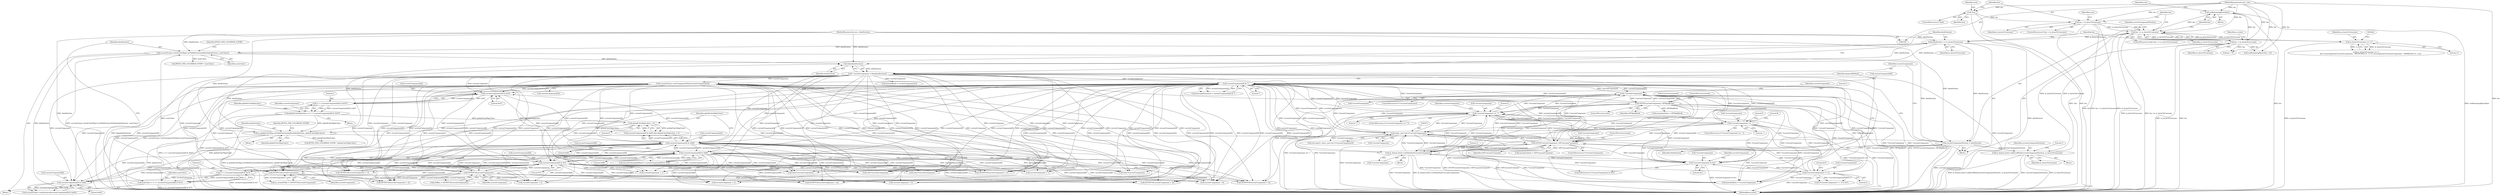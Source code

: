 digraph "0_Chrome_4f9c9adef4036aff60b734b4a0045c43c320fe1d_2@API" {
"1000730" [label="(Call,setRemainingBytes(len))"];
"1000124" [label="(Call,len >= m_bytesToConsume)"];
"1000140" [label="(Call,len -= m_bytesToConsume)"];
"1000108" [label="(MethodParameterIn,size_t len)"];
"1000118" [label="(Call,len < m_bytesToConsume)"];
"1000112" [label="(Call,!len)"];
"1000150" [label="(Call,m_frames.last()->addLzwBlock(currentComponentPosition, m_bytesToConsume))"];
"1000129" [label="(Call,currentComponentPosition = dataPosition)"];
"1000674" [label="(Call,currentFrame->localColorMap().setTablePositionAndSize(dataPosition, numColors))"];
"1000137" [label="(Call,dataPosition += m_bytesToConsume)"];
"1000135" [label="(Call,data(dataPosition))"];
"1000107" [label="(MethodParameterIn,size_t dataPosition)"];
"1000243" [label="(Call,m_globalColorMap.setTablePositionAndSize(dataPosition, globalColorMapColors))"];
"1000239" [label="(Call,globalColorMapColors > 0)"];
"1000223" [label="(Call,globalColorMapColors = 2 << (currentComponent[4] & 0x07))"];
"1000225" [label="(Call,2 << (currentComponent[4] & 0x07))"];
"1000227" [label="(Call,currentComponent[4] & 0x07)"];
"1000234" [label="(Call,currentComponent[4] & 0x80)"];
"1000205" [label="(Call,GETINT16(currentComponent))"];
"1000133" [label="(Call,* currentComponent = data(dataPosition))"];
"1000656" [label="(Call,currentComponent[8] & 0x80)"];
"1000646" [label="(Call,currentComponent[8] & 0x40)"];
"1000669" [label="(Call,currentComponent[8] & 0x7)"];
"1000486" [label="(Call,currentComponent[0] & 7)"];
"1000342" [label="(Call,!*currentComponent)"];
"1000266" [label="(Call,*currentComponent == '!')"];
"1000349" [label="(Call,GETN(*currentComponent, GIFSkipBlock))"];
"1000471" [label="(Call,static_cast<int>(*currentComponent))"];
"1000276" [label="(Call,*currentComponent == ',')"];
"1000418" [label="(Call,GETN(*currentComponent, GIFConsumeComment))"];
"1000162" [label="(Call,m_frames.last()->setDataSize(*currentComponent))"];
"1000380" [label="(Call,(*currentComponent) >> 2)"];
"1000368" [label="(Call,*currentComponent & 0x1)"];
"1000372" [label="(Call,currentFrame->setTransparentPixel(currentComponent[3]))"];
"1000533" [label="(Call,GETINT16(currentComponent))"];
"1000665" [label="(Call,numColors = 2 << (currentComponent[8] & 0x7))"];
"1000667" [label="(Call,2 << (currentComponent[8] & 0x7))"];
"1000437" [label="(Call,m_bytesToConsume == 11)"];
"1000241" [label="(Literal,0)"];
"1000243" [label="(Call,m_globalColorMap.setTablePositionAndSize(dataPosition, globalColorMapColors))"];
"1000112" [label="(Call,!len)"];
"1000231" [label="(Literal,0x07)"];
"1000498" [label="(Call,GETINT16(currentComponent + 1))"];
"1000269" [label="(Literal,'!')"];
"1000679" [label="(Identifier,BYTES_PER_COLORMAP_ENTRY)"];
"1000383" [label="(Literal,2)"];
"1000660" [label="(Literal,0x80)"];
"1000152" [label="(Identifier,m_bytesToConsume)"];
"1000118" [label="(Call,len < m_bytesToConsume)"];
"1000266" [label="(Call,*currentComponent == '!')"];
"1000734" [label="(MethodReturn,bool)"];
"1000163" [label="(Call,*currentComponent)"];
"1000108" [label="(MethodParameterIn,size_t len)"];
"1000484" [label="(Call,netscapeExtension = currentComponent[0] & 7)"];
"1000225" [label="(Call,2 << (currentComponent[4] & 0x07))"];
"1000133" [label="(Call,* currentComponent = data(dataPosition))"];
"1000544" [label="(Call,currentComponent + 4)"];
"1000404" [label="(Call,GETINT16(currentComponent + 1))"];
"1000348" [label="(ControlStructure,else)"];
"1000543" [label="(Call,GETINT16(currentComponent + 4))"];
"1000486" [label="(Call,currentComponent[0] & 7)"];
"1000210" [label="(Call,currentComponent + 2)"];
"1000487" [label="(Call,currentComponent[0])"];
"1000499" [label="(Call,currentComponent + 1)"];
"1000645" [label="(Call,currentFrame->setInterlaced(currentComponent[8] & 0x40))"];
"1000278" [label="(Identifier,currentComponent)"];
"1000137" [label="(Call,dataPosition += m_bytesToConsume)"];
"1000129" [label="(Call,currentComponentPosition = dataPosition)"];
"1000123" [label="(ControlStructure,while (len >= m_bytesToConsume))"];
"1000134" [label="(Identifier,currentComponent)"];
"1000228" [label="(Call,currentComponent[4])"];
"1000127" [label="(Block,)"];
"1000234" [label="(Call,currentComponent[4] & 0x80)"];
"1000730" [label="(Call,setRemainingBytes(len))"];
"1000124" [label="(Call,len >= m_bytesToConsume)"];
"1000120" [label="(Identifier,m_bytesToConsume)"];
"1000371" [label="(Literal,0x1)"];
"1000550" [label="(Call,currentComponent + 6)"];
"1000616" [label="(Call,len + 9)"];
"1000381" [label="(Call,*currentComponent)"];
"1000343" [label="(Call,*currentComponent)"];
"1000292" [label="(Call,bytesInBlock = currentComponent[1])"];
"1000275" [label="(ControlStructure,if (*currentComponent == ','))"];
"1000242" [label="(Block,)"];
"1000450" [label="(Call,(char*)currentComponent)"];
"1000116" [label="(Identifier,true)"];
"1000665" [label="(Call,numColors = 2 << (currentComponent[8] & 0x7))"];
"1000245" [label="(Identifier,globalColorMapColors)"];
"1000666" [label="(Identifier,numColors)"];
"1000227" [label="(Call,currentComponent[4] & 0x07)"];
"1000144" [label="(Identifier,m_state)"];
"1000125" [label="(Identifier,len)"];
"1000676" [label="(Identifier,numColors)"];
"1000325" [label="(Call,exceptionState = GIFConsumeComment)"];
"1000107" [label="(MethodParameterIn,size_t dataPosition)"];
"1000205" [label="(Call,GETINT16(currentComponent))"];
"1000419" [label="(Call,*currentComponent)"];
"1000203" [label="(Call,m_screenWidth = GETINT16(currentComponent))"];
"1000352" [label="(Identifier,GIFSkipBlock)"];
"1000226" [label="(Literal,2)"];
"1000244" [label="(Identifier,dataPosition)"];
"1000131" [label="(Identifier,dataPosition)"];
"1000650" [label="(Literal,0x40)"];
"1000138" [label="(Identifier,dataPosition)"];
"1000469" [label="(Call,std::max(3, static_cast<int>(*currentComponent)))"];
"1000473" [label="(Call,*currentComponent)"];
"1000162" [label="(Call,m_frames.last()->setDataSize(*currentComponent))"];
"1000202" [label="(Block,)"];
"1000533" [label="(Call,GETINT16(currentComponent))"];
"1000538" [label="(Call,currentComponent + 2)"];
"1000490" [label="(Literal,7)"];
"1000438" [label="(Identifier,m_bytesToConsume)"];
"1000130" [label="(Identifier,currentComponentPosition)"];
"1000247" [label="(Call,BYTES_PER_COLORMAP_ENTRY * globalColorMapColors)"];
"1000238" [label="(Literal,0x80)"];
"1000367" [label="(ControlStructure,if (*currentComponent & 0x1))"];
"1000141" [label="(Identifier,len)"];
"1000117" [label="(ControlStructure,if (len < m_bytesToConsume))"];
"1000277" [label="(Call,*currentComponent)"];
"1000678" [label="(Call,BYTES_PER_COLORMAP_ENTRY * numColors)"];
"1000140" [label="(Call,len -= m_bytesToConsume)"];
"1000122" [label="(Identifier,true)"];
"1000139" [label="(Identifier,m_bytesToConsume)"];
"1000380" [label="(Call,(*currentComponent) >> 2)"];
"1000174" [label="(Call,(char*)currentComponent)"];
"1000126" [label="(Identifier,m_bytesToConsume)"];
"1000615" [label="(Call,setRemainingBytes(len + 9))"];
"1000233" [label="(Call,(currentComponent[4] & 0x80) && globalColorMapColors > 0)"];
"1000647" [label="(Call,currentComponent[8])"];
"1000158" [label="(Block,)"];
"1000426" [label="(ControlStructure,break;)"];
"1000418" [label="(Call,GETN(*currentComponent, GIFConsumeComment))"];
"1000154" [label="(Literal,1)"];
"1000657" [label="(Call,currentComponent[8])"];
"1000186" [label="(Call,(char*)currentComponent)"];
"1000110" [label="(Block,)"];
"1000731" [label="(Identifier,len)"];
"1000379" [label="(Call,((*currentComponent) >> 2) & 0x7)"];
"1000656" [label="(Call,currentComponent[8] & 0x80)"];
"1000267" [label="(Call,*currentComponent)"];
"1000668" [label="(Literal,2)"];
"1000368" [label="(Call,*currentComponent & 0x1)"];
"1000537" [label="(Call,GETINT16(currentComponent + 2))"];
"1000549" [label="(Call,GETINT16(currentComponent + 6))"];
"1000351" [label="(Identifier,currentComponent)"];
"1000265" [label="(ControlStructure,if (*currentComponent == '!'))"];
"1000341" [label="(ControlStructure,if (!*currentComponent))"];
"1000350" [label="(Call,*currentComponent)"];
"1000384" [label="(Literal,0x7)"];
"1000733" [label="(Identifier,true)"];
"1000135" [label="(Call,data(dataPosition))"];
"1000272" [label="(Literal,2)"];
"1000298" [label="(Call,exceptionState = GIFSkipBlock)"];
"1000674" [label="(Call,currentFrame->localColorMap().setTablePositionAndSize(dataPosition, numColors))"];
"1000349" [label="(Call,GETN(*currentComponent, GIFSkipBlock))"];
"1000346" [label="(Literal,1)"];
"1000531" [label="(Call,xOffset = GETINT16(currentComponent))"];
"1000276" [label="(Call,*currentComponent == ',')"];
"1000223" [label="(Call,globalColorMapColors = 2 << (currentComponent[4] & 0x07))"];
"1000373" [label="(Call,currentComponent[3])"];
"1000436" [label="(Call,m_bytesToConsume == 11\n                && (!strncmp((char*)currentComponent, \"NETSCAPE2.0\", 11) || !strncmp((char*)currentComponent, \"ANIMEXTS1.0\", 11)))"];
"1000113" [label="(Identifier,len)"];
"1000235" [label="(Call,currentComponent[4])"];
"1000145" [label="(Block,)"];
"1000415" [label="(ControlStructure,if (*currentComponent))"];
"1000437" [label="(Call,m_bytesToConsume == 11)"];
"1000166" [label="(Literal,1)"];
"1000111" [label="(ControlStructure,if (!len))"];
"1000206" [label="(Identifier,currentComponent)"];
"1000654" [label="(Call,isLocalColormapDefined = currentComponent[8] & 0x80)"];
"1000248" [label="(Identifier,BYTES_PER_COLORMAP_ENTRY)"];
"1000286" [label="(Literal,0)"];
"1000471" [label="(Call,static_cast<int>(*currentComponent))"];
"1000279" [label="(Literal,',')"];
"1000667" [label="(Call,2 << (currentComponent[8] & 0x7))"];
"1000224" [label="(Identifier,globalColorMapColors)"];
"1000209" [label="(Call,GETINT16(currentComponent + 2))"];
"1000151" [label="(Identifier,currentComponentPosition)"];
"1000342" [label="(Call,!*currentComponent)"];
"1000369" [label="(Call,*currentComponent)"];
"1000663" [label="(Block,)"];
"1000150" [label="(Call,m_frames.last()->addLzwBlock(currentComponentPosition, m_bytesToConsume))"];
"1000136" [label="(Identifier,dataPosition)"];
"1000673" [label="(Literal,0x7)"];
"1000372" [label="(Call,currentFrame->setTransparentPixel(currentComponent[3]))"];
"1000374" [label="(Identifier,currentComponent)"];
"1000646" [label="(Call,currentComponent[8] & 0x40)"];
"1000236" [label="(Identifier,currentComponent)"];
"1000670" [label="(Call,currentComponent[8])"];
"1000240" [label="(Identifier,globalColorMapColors)"];
"1000700" [label="(Call,bytesInBlock = *currentComponent)"];
"1000142" [label="(Identifier,m_bytesToConsume)"];
"1000669" [label="(Call,currentComponent[8] & 0x7)"];
"1000282" [label="(Literal,9)"];
"1000439" [label="(Literal,11)"];
"1000353" [label="(ControlStructure,break;)"];
"1000378" [label="(Identifier,disposalMethod)"];
"1000421" [label="(Identifier,GIFConsumeComment)"];
"1000405" [label="(Call,currentComponent + 1)"];
"1000534" [label="(Identifier,currentComponent)"];
"1000675" [label="(Identifier,dataPosition)"];
"1000443" [label="(Call,(char*)currentComponent)"];
"1000119" [label="(Identifier,len)"];
"1000239" [label="(Call,globalColorMapColors > 0)"];
"1000730" -> "1000110"  [label="AST: "];
"1000730" -> "1000731"  [label="CFG: "];
"1000731" -> "1000730"  [label="AST: "];
"1000733" -> "1000730"  [label="CFG: "];
"1000730" -> "1000734"  [label="DDG: setRemainingBytes(len)"];
"1000730" -> "1000734"  [label="DDG: len"];
"1000124" -> "1000730"  [label="DDG: len"];
"1000140" -> "1000730"  [label="DDG: len"];
"1000108" -> "1000730"  [label="DDG: len"];
"1000124" -> "1000123"  [label="AST: "];
"1000124" -> "1000126"  [label="CFG: "];
"1000125" -> "1000124"  [label="AST: "];
"1000126" -> "1000124"  [label="AST: "];
"1000130" -> "1000124"  [label="CFG: "];
"1000731" -> "1000124"  [label="CFG: "];
"1000124" -> "1000734"  [label="DDG: m_bytesToConsume"];
"1000124" -> "1000734"  [label="DDG: len >= m_bytesToConsume"];
"1000140" -> "1000124"  [label="DDG: len"];
"1000118" -> "1000124"  [label="DDG: len"];
"1000118" -> "1000124"  [label="DDG: m_bytesToConsume"];
"1000108" -> "1000124"  [label="DDG: len"];
"1000150" -> "1000124"  [label="DDG: m_bytesToConsume"];
"1000437" -> "1000124"  [label="DDG: m_bytesToConsume"];
"1000124" -> "1000137"  [label="DDG: m_bytesToConsume"];
"1000124" -> "1000140"  [label="DDG: m_bytesToConsume"];
"1000124" -> "1000140"  [label="DDG: len"];
"1000124" -> "1000150"  [label="DDG: m_bytesToConsume"];
"1000124" -> "1000437"  [label="DDG: m_bytesToConsume"];
"1000140" -> "1000127"  [label="AST: "];
"1000140" -> "1000142"  [label="CFG: "];
"1000141" -> "1000140"  [label="AST: "];
"1000142" -> "1000140"  [label="AST: "];
"1000144" -> "1000140"  [label="CFG: "];
"1000140" -> "1000734"  [label="DDG: m_bytesToConsume"];
"1000140" -> "1000734"  [label="DDG: len"];
"1000108" -> "1000140"  [label="DDG: len"];
"1000140" -> "1000615"  [label="DDG: len"];
"1000140" -> "1000616"  [label="DDG: len"];
"1000108" -> "1000106"  [label="AST: "];
"1000108" -> "1000734"  [label="DDG: len"];
"1000108" -> "1000112"  [label="DDG: len"];
"1000108" -> "1000118"  [label="DDG: len"];
"1000108" -> "1000615"  [label="DDG: len"];
"1000108" -> "1000616"  [label="DDG: len"];
"1000118" -> "1000117"  [label="AST: "];
"1000118" -> "1000120"  [label="CFG: "];
"1000119" -> "1000118"  [label="AST: "];
"1000120" -> "1000118"  [label="AST: "];
"1000122" -> "1000118"  [label="CFG: "];
"1000125" -> "1000118"  [label="CFG: "];
"1000118" -> "1000734"  [label="DDG: len < m_bytesToConsume"];
"1000118" -> "1000734"  [label="DDG: m_bytesToConsume"];
"1000118" -> "1000734"  [label="DDG: len"];
"1000112" -> "1000118"  [label="DDG: len"];
"1000112" -> "1000111"  [label="AST: "];
"1000112" -> "1000113"  [label="CFG: "];
"1000113" -> "1000112"  [label="AST: "];
"1000116" -> "1000112"  [label="CFG: "];
"1000119" -> "1000112"  [label="CFG: "];
"1000112" -> "1000734"  [label="DDG: !len"];
"1000112" -> "1000734"  [label="DDG: len"];
"1000150" -> "1000145"  [label="AST: "];
"1000150" -> "1000152"  [label="CFG: "];
"1000151" -> "1000150"  [label="AST: "];
"1000152" -> "1000150"  [label="AST: "];
"1000154" -> "1000150"  [label="CFG: "];
"1000150" -> "1000734"  [label="DDG: currentComponentPosition"];
"1000150" -> "1000734"  [label="DDG: m_bytesToConsume"];
"1000150" -> "1000734"  [label="DDG: m_frames.last()->addLzwBlock(currentComponentPosition, m_bytesToConsume)"];
"1000129" -> "1000150"  [label="DDG: currentComponentPosition"];
"1000129" -> "1000127"  [label="AST: "];
"1000129" -> "1000131"  [label="CFG: "];
"1000130" -> "1000129"  [label="AST: "];
"1000131" -> "1000129"  [label="AST: "];
"1000134" -> "1000129"  [label="CFG: "];
"1000129" -> "1000734"  [label="DDG: currentComponentPosition"];
"1000674" -> "1000129"  [label="DDG: dataPosition"];
"1000243" -> "1000129"  [label="DDG: dataPosition"];
"1000137" -> "1000129"  [label="DDG: dataPosition"];
"1000107" -> "1000129"  [label="DDG: dataPosition"];
"1000674" -> "1000663"  [label="AST: "];
"1000674" -> "1000676"  [label="CFG: "];
"1000675" -> "1000674"  [label="AST: "];
"1000676" -> "1000674"  [label="AST: "];
"1000679" -> "1000674"  [label="CFG: "];
"1000674" -> "1000734"  [label="DDG: dataPosition"];
"1000674" -> "1000734"  [label="DDG: currentFrame->localColorMap().setTablePositionAndSize(dataPosition, numColors)"];
"1000674" -> "1000135"  [label="DDG: dataPosition"];
"1000137" -> "1000674"  [label="DDG: dataPosition"];
"1000107" -> "1000674"  [label="DDG: dataPosition"];
"1000665" -> "1000674"  [label="DDG: numColors"];
"1000674" -> "1000678"  [label="DDG: numColors"];
"1000137" -> "1000127"  [label="AST: "];
"1000137" -> "1000139"  [label="CFG: "];
"1000138" -> "1000137"  [label="AST: "];
"1000139" -> "1000137"  [label="AST: "];
"1000141" -> "1000137"  [label="CFG: "];
"1000137" -> "1000734"  [label="DDG: dataPosition"];
"1000137" -> "1000135"  [label="DDG: dataPosition"];
"1000135" -> "1000137"  [label="DDG: dataPosition"];
"1000107" -> "1000137"  [label="DDG: dataPosition"];
"1000137" -> "1000243"  [label="DDG: dataPosition"];
"1000135" -> "1000133"  [label="AST: "];
"1000135" -> "1000136"  [label="CFG: "];
"1000136" -> "1000135"  [label="AST: "];
"1000133" -> "1000135"  [label="CFG: "];
"1000135" -> "1000133"  [label="DDG: dataPosition"];
"1000107" -> "1000135"  [label="DDG: dataPosition"];
"1000243" -> "1000135"  [label="DDG: dataPosition"];
"1000107" -> "1000106"  [label="AST: "];
"1000107" -> "1000734"  [label="DDG: dataPosition"];
"1000107" -> "1000243"  [label="DDG: dataPosition"];
"1000243" -> "1000242"  [label="AST: "];
"1000243" -> "1000245"  [label="CFG: "];
"1000244" -> "1000243"  [label="AST: "];
"1000245" -> "1000243"  [label="AST: "];
"1000248" -> "1000243"  [label="CFG: "];
"1000243" -> "1000734"  [label="DDG: dataPosition"];
"1000243" -> "1000734"  [label="DDG: m_globalColorMap.setTablePositionAndSize(dataPosition, globalColorMapColors)"];
"1000239" -> "1000243"  [label="DDG: globalColorMapColors"];
"1000223" -> "1000243"  [label="DDG: globalColorMapColors"];
"1000243" -> "1000247"  [label="DDG: globalColorMapColors"];
"1000239" -> "1000233"  [label="AST: "];
"1000239" -> "1000241"  [label="CFG: "];
"1000240" -> "1000239"  [label="AST: "];
"1000241" -> "1000239"  [label="AST: "];
"1000233" -> "1000239"  [label="CFG: "];
"1000239" -> "1000734"  [label="DDG: globalColorMapColors"];
"1000239" -> "1000233"  [label="DDG: globalColorMapColors"];
"1000239" -> "1000233"  [label="DDG: 0"];
"1000223" -> "1000239"  [label="DDG: globalColorMapColors"];
"1000223" -> "1000202"  [label="AST: "];
"1000223" -> "1000225"  [label="CFG: "];
"1000224" -> "1000223"  [label="AST: "];
"1000225" -> "1000223"  [label="AST: "];
"1000236" -> "1000223"  [label="CFG: "];
"1000223" -> "1000734"  [label="DDG: 2 << (currentComponent[4] & 0x07)"];
"1000223" -> "1000734"  [label="DDG: globalColorMapColors"];
"1000225" -> "1000223"  [label="DDG: 2"];
"1000225" -> "1000223"  [label="DDG: currentComponent[4] & 0x07"];
"1000225" -> "1000227"  [label="CFG: "];
"1000226" -> "1000225"  [label="AST: "];
"1000227" -> "1000225"  [label="AST: "];
"1000225" -> "1000734"  [label="DDG: currentComponent[4] & 0x07"];
"1000227" -> "1000225"  [label="DDG: currentComponent[4]"];
"1000227" -> "1000225"  [label="DDG: 0x07"];
"1000227" -> "1000231"  [label="CFG: "];
"1000228" -> "1000227"  [label="AST: "];
"1000231" -> "1000227"  [label="AST: "];
"1000234" -> "1000227"  [label="DDG: currentComponent[4]"];
"1000205" -> "1000227"  [label="DDG: currentComponent"];
"1000656" -> "1000227"  [label="DDG: currentComponent[8]"];
"1000486" -> "1000227"  [label="DDG: currentComponent[0]"];
"1000372" -> "1000227"  [label="DDG: currentComponent[3]"];
"1000669" -> "1000227"  [label="DDG: currentComponent[8]"];
"1000133" -> "1000227"  [label="DDG: currentComponent"];
"1000227" -> "1000234"  [label="DDG: currentComponent[4]"];
"1000234" -> "1000233"  [label="AST: "];
"1000234" -> "1000238"  [label="CFG: "];
"1000235" -> "1000234"  [label="AST: "];
"1000238" -> "1000234"  [label="AST: "];
"1000240" -> "1000234"  [label="CFG: "];
"1000233" -> "1000234"  [label="CFG: "];
"1000234" -> "1000734"  [label="DDG: currentComponent[4]"];
"1000234" -> "1000174"  [label="DDG: currentComponent[4]"];
"1000234" -> "1000186"  [label="DDG: currentComponent[4]"];
"1000234" -> "1000205"  [label="DDG: currentComponent[4]"];
"1000234" -> "1000209"  [label="DDG: currentComponent[4]"];
"1000234" -> "1000210"  [label="DDG: currentComponent[4]"];
"1000234" -> "1000233"  [label="DDG: currentComponent[4]"];
"1000234" -> "1000233"  [label="DDG: 0x80"];
"1000205" -> "1000234"  [label="DDG: currentComponent"];
"1000656" -> "1000234"  [label="DDG: currentComponent[8]"];
"1000486" -> "1000234"  [label="DDG: currentComponent[0]"];
"1000372" -> "1000234"  [label="DDG: currentComponent[3]"];
"1000669" -> "1000234"  [label="DDG: currentComponent[8]"];
"1000133" -> "1000234"  [label="DDG: currentComponent"];
"1000234" -> "1000404"  [label="DDG: currentComponent[4]"];
"1000234" -> "1000405"  [label="DDG: currentComponent[4]"];
"1000234" -> "1000443"  [label="DDG: currentComponent[4]"];
"1000234" -> "1000450"  [label="DDG: currentComponent[4]"];
"1000234" -> "1000498"  [label="DDG: currentComponent[4]"];
"1000234" -> "1000499"  [label="DDG: currentComponent[4]"];
"1000234" -> "1000533"  [label="DDG: currentComponent[4]"];
"1000234" -> "1000537"  [label="DDG: currentComponent[4]"];
"1000234" -> "1000538"  [label="DDG: currentComponent[4]"];
"1000234" -> "1000543"  [label="DDG: currentComponent[4]"];
"1000234" -> "1000544"  [label="DDG: currentComponent[4]"];
"1000234" -> "1000549"  [label="DDG: currentComponent[4]"];
"1000234" -> "1000550"  [label="DDG: currentComponent[4]"];
"1000234" -> "1000646"  [label="DDG: currentComponent[4]"];
"1000234" -> "1000656"  [label="DDG: currentComponent[4]"];
"1000234" -> "1000669"  [label="DDG: currentComponent[4]"];
"1000205" -> "1000203"  [label="AST: "];
"1000205" -> "1000206"  [label="CFG: "];
"1000206" -> "1000205"  [label="AST: "];
"1000203" -> "1000205"  [label="CFG: "];
"1000205" -> "1000203"  [label="DDG: currentComponent"];
"1000133" -> "1000205"  [label="DDG: currentComponent"];
"1000656" -> "1000205"  [label="DDG: currentComponent[8]"];
"1000486" -> "1000205"  [label="DDG: currentComponent[0]"];
"1000372" -> "1000205"  [label="DDG: currentComponent[3]"];
"1000669" -> "1000205"  [label="DDG: currentComponent[8]"];
"1000205" -> "1000209"  [label="DDG: currentComponent"];
"1000205" -> "1000210"  [label="DDG: currentComponent"];
"1000133" -> "1000127"  [label="AST: "];
"1000134" -> "1000133"  [label="AST: "];
"1000138" -> "1000133"  [label="CFG: "];
"1000133" -> "1000734"  [label="DDG: currentComponent"];
"1000133" -> "1000734"  [label="DDG: data(dataPosition)"];
"1000133" -> "1000174"  [label="DDG: currentComponent"];
"1000133" -> "1000186"  [label="DDG: currentComponent"];
"1000133" -> "1000209"  [label="DDG: currentComponent"];
"1000133" -> "1000210"  [label="DDG: currentComponent"];
"1000133" -> "1000292"  [label="DDG: currentComponent"];
"1000133" -> "1000372"  [label="DDG: currentComponent"];
"1000133" -> "1000404"  [label="DDG: currentComponent"];
"1000133" -> "1000405"  [label="DDG: currentComponent"];
"1000133" -> "1000443"  [label="DDG: currentComponent"];
"1000133" -> "1000450"  [label="DDG: currentComponent"];
"1000133" -> "1000486"  [label="DDG: currentComponent"];
"1000133" -> "1000498"  [label="DDG: currentComponent"];
"1000133" -> "1000499"  [label="DDG: currentComponent"];
"1000133" -> "1000533"  [label="DDG: currentComponent"];
"1000133" -> "1000537"  [label="DDG: currentComponent"];
"1000133" -> "1000538"  [label="DDG: currentComponent"];
"1000133" -> "1000543"  [label="DDG: currentComponent"];
"1000133" -> "1000544"  [label="DDG: currentComponent"];
"1000133" -> "1000549"  [label="DDG: currentComponent"];
"1000133" -> "1000550"  [label="DDG: currentComponent"];
"1000133" -> "1000646"  [label="DDG: currentComponent"];
"1000133" -> "1000656"  [label="DDG: currentComponent"];
"1000133" -> "1000669"  [label="DDG: currentComponent"];
"1000656" -> "1000654"  [label="AST: "];
"1000656" -> "1000660"  [label="CFG: "];
"1000657" -> "1000656"  [label="AST: "];
"1000660" -> "1000656"  [label="AST: "];
"1000654" -> "1000656"  [label="CFG: "];
"1000656" -> "1000734"  [label="DDG: currentComponent[8]"];
"1000656" -> "1000174"  [label="DDG: currentComponent[8]"];
"1000656" -> "1000186"  [label="DDG: currentComponent[8]"];
"1000656" -> "1000209"  [label="DDG: currentComponent[8]"];
"1000656" -> "1000210"  [label="DDG: currentComponent[8]"];
"1000656" -> "1000404"  [label="DDG: currentComponent[8]"];
"1000656" -> "1000405"  [label="DDG: currentComponent[8]"];
"1000656" -> "1000443"  [label="DDG: currentComponent[8]"];
"1000656" -> "1000450"  [label="DDG: currentComponent[8]"];
"1000656" -> "1000498"  [label="DDG: currentComponent[8]"];
"1000656" -> "1000499"  [label="DDG: currentComponent[8]"];
"1000656" -> "1000533"  [label="DDG: currentComponent[8]"];
"1000656" -> "1000537"  [label="DDG: currentComponent[8]"];
"1000656" -> "1000538"  [label="DDG: currentComponent[8]"];
"1000656" -> "1000543"  [label="DDG: currentComponent[8]"];
"1000656" -> "1000544"  [label="DDG: currentComponent[8]"];
"1000656" -> "1000549"  [label="DDG: currentComponent[8]"];
"1000656" -> "1000550"  [label="DDG: currentComponent[8]"];
"1000656" -> "1000646"  [label="DDG: currentComponent[8]"];
"1000656" -> "1000654"  [label="DDG: currentComponent[8]"];
"1000656" -> "1000654"  [label="DDG: 0x80"];
"1000646" -> "1000656"  [label="DDG: currentComponent[8]"];
"1000486" -> "1000656"  [label="DDG: currentComponent[0]"];
"1000372" -> "1000656"  [label="DDG: currentComponent[3]"];
"1000669" -> "1000656"  [label="DDG: currentComponent[8]"];
"1000533" -> "1000656"  [label="DDG: currentComponent"];
"1000656" -> "1000669"  [label="DDG: currentComponent[8]"];
"1000646" -> "1000645"  [label="AST: "];
"1000646" -> "1000650"  [label="CFG: "];
"1000647" -> "1000646"  [label="AST: "];
"1000650" -> "1000646"  [label="AST: "];
"1000645" -> "1000646"  [label="CFG: "];
"1000646" -> "1000645"  [label="DDG: currentComponent[8]"];
"1000646" -> "1000645"  [label="DDG: 0x40"];
"1000669" -> "1000646"  [label="DDG: currentComponent[8]"];
"1000486" -> "1000646"  [label="DDG: currentComponent[0]"];
"1000372" -> "1000646"  [label="DDG: currentComponent[3]"];
"1000533" -> "1000646"  [label="DDG: currentComponent"];
"1000669" -> "1000667"  [label="AST: "];
"1000669" -> "1000673"  [label="CFG: "];
"1000670" -> "1000669"  [label="AST: "];
"1000673" -> "1000669"  [label="AST: "];
"1000667" -> "1000669"  [label="CFG: "];
"1000669" -> "1000734"  [label="DDG: currentComponent[8]"];
"1000669" -> "1000174"  [label="DDG: currentComponent[8]"];
"1000669" -> "1000186"  [label="DDG: currentComponent[8]"];
"1000669" -> "1000209"  [label="DDG: currentComponent[8]"];
"1000669" -> "1000210"  [label="DDG: currentComponent[8]"];
"1000669" -> "1000404"  [label="DDG: currentComponent[8]"];
"1000669" -> "1000405"  [label="DDG: currentComponent[8]"];
"1000669" -> "1000443"  [label="DDG: currentComponent[8]"];
"1000669" -> "1000450"  [label="DDG: currentComponent[8]"];
"1000669" -> "1000498"  [label="DDG: currentComponent[8]"];
"1000669" -> "1000499"  [label="DDG: currentComponent[8]"];
"1000669" -> "1000533"  [label="DDG: currentComponent[8]"];
"1000669" -> "1000537"  [label="DDG: currentComponent[8]"];
"1000669" -> "1000538"  [label="DDG: currentComponent[8]"];
"1000669" -> "1000543"  [label="DDG: currentComponent[8]"];
"1000669" -> "1000544"  [label="DDG: currentComponent[8]"];
"1000669" -> "1000549"  [label="DDG: currentComponent[8]"];
"1000669" -> "1000550"  [label="DDG: currentComponent[8]"];
"1000669" -> "1000667"  [label="DDG: currentComponent[8]"];
"1000669" -> "1000667"  [label="DDG: 0x7"];
"1000486" -> "1000669"  [label="DDG: currentComponent[0]"];
"1000372" -> "1000669"  [label="DDG: currentComponent[3]"];
"1000533" -> "1000669"  [label="DDG: currentComponent"];
"1000486" -> "1000484"  [label="AST: "];
"1000486" -> "1000490"  [label="CFG: "];
"1000487" -> "1000486"  [label="AST: "];
"1000490" -> "1000486"  [label="AST: "];
"1000484" -> "1000486"  [label="CFG: "];
"1000486" -> "1000734"  [label="DDG: currentComponent[0]"];
"1000486" -> "1000162"  [label="DDG: currentComponent[0]"];
"1000486" -> "1000174"  [label="DDG: currentComponent[0]"];
"1000486" -> "1000186"  [label="DDG: currentComponent[0]"];
"1000486" -> "1000209"  [label="DDG: currentComponent[0]"];
"1000486" -> "1000210"  [label="DDG: currentComponent[0]"];
"1000486" -> "1000266"  [label="DDG: currentComponent[0]"];
"1000486" -> "1000276"  [label="DDG: currentComponent[0]"];
"1000486" -> "1000342"  [label="DDG: currentComponent[0]"];
"1000486" -> "1000349"  [label="DDG: currentComponent[0]"];
"1000486" -> "1000368"  [label="DDG: currentComponent[0]"];
"1000486" -> "1000380"  [label="DDG: currentComponent[0]"];
"1000486" -> "1000404"  [label="DDG: currentComponent[0]"];
"1000486" -> "1000405"  [label="DDG: currentComponent[0]"];
"1000486" -> "1000418"  [label="DDG: currentComponent[0]"];
"1000486" -> "1000443"  [label="DDG: currentComponent[0]"];
"1000486" -> "1000450"  [label="DDG: currentComponent[0]"];
"1000486" -> "1000471"  [label="DDG: currentComponent[0]"];
"1000486" -> "1000484"  [label="DDG: currentComponent[0]"];
"1000486" -> "1000484"  [label="DDG: 7"];
"1000342" -> "1000486"  [label="DDG: *currentComponent"];
"1000349" -> "1000486"  [label="DDG: *currentComponent"];
"1000471" -> "1000486"  [label="DDG: *currentComponent"];
"1000276" -> "1000486"  [label="DDG: *currentComponent"];
"1000418" -> "1000486"  [label="DDG: *currentComponent"];
"1000162" -> "1000486"  [label="DDG: *currentComponent"];
"1000266" -> "1000486"  [label="DDG: *currentComponent"];
"1000380" -> "1000486"  [label="DDG: *currentComponent"];
"1000486" -> "1000498"  [label="DDG: currentComponent[0]"];
"1000486" -> "1000499"  [label="DDG: currentComponent[0]"];
"1000486" -> "1000533"  [label="DDG: currentComponent[0]"];
"1000486" -> "1000537"  [label="DDG: currentComponent[0]"];
"1000486" -> "1000538"  [label="DDG: currentComponent[0]"];
"1000486" -> "1000543"  [label="DDG: currentComponent[0]"];
"1000486" -> "1000544"  [label="DDG: currentComponent[0]"];
"1000486" -> "1000549"  [label="DDG: currentComponent[0]"];
"1000486" -> "1000550"  [label="DDG: currentComponent[0]"];
"1000486" -> "1000700"  [label="DDG: currentComponent[0]"];
"1000342" -> "1000341"  [label="AST: "];
"1000342" -> "1000343"  [label="CFG: "];
"1000343" -> "1000342"  [label="AST: "];
"1000346" -> "1000342"  [label="CFG: "];
"1000351" -> "1000342"  [label="CFG: "];
"1000342" -> "1000734"  [label="DDG: *currentComponent"];
"1000342" -> "1000734"  [label="DDG: !*currentComponent"];
"1000342" -> "1000162"  [label="DDG: *currentComponent"];
"1000342" -> "1000266"  [label="DDG: *currentComponent"];
"1000266" -> "1000342"  [label="DDG: *currentComponent"];
"1000349" -> "1000342"  [label="DDG: *currentComponent"];
"1000471" -> "1000342"  [label="DDG: *currentComponent"];
"1000276" -> "1000342"  [label="DDG: *currentComponent"];
"1000418" -> "1000342"  [label="DDG: *currentComponent"];
"1000162" -> "1000342"  [label="DDG: *currentComponent"];
"1000380" -> "1000342"  [label="DDG: *currentComponent"];
"1000342" -> "1000349"  [label="DDG: *currentComponent"];
"1000342" -> "1000368"  [label="DDG: *currentComponent"];
"1000342" -> "1000418"  [label="DDG: *currentComponent"];
"1000342" -> "1000471"  [label="DDG: *currentComponent"];
"1000342" -> "1000700"  [label="DDG: *currentComponent"];
"1000266" -> "1000265"  [label="AST: "];
"1000266" -> "1000269"  [label="CFG: "];
"1000267" -> "1000266"  [label="AST: "];
"1000269" -> "1000266"  [label="AST: "];
"1000272" -> "1000266"  [label="CFG: "];
"1000278" -> "1000266"  [label="CFG: "];
"1000266" -> "1000734"  [label="DDG: *currentComponent"];
"1000266" -> "1000734"  [label="DDG: *currentComponent == '!'"];
"1000266" -> "1000162"  [label="DDG: *currentComponent"];
"1000349" -> "1000266"  [label="DDG: *currentComponent"];
"1000471" -> "1000266"  [label="DDG: *currentComponent"];
"1000276" -> "1000266"  [label="DDG: *currentComponent"];
"1000418" -> "1000266"  [label="DDG: *currentComponent"];
"1000162" -> "1000266"  [label="DDG: *currentComponent"];
"1000380" -> "1000266"  [label="DDG: *currentComponent"];
"1000266" -> "1000276"  [label="DDG: *currentComponent"];
"1000266" -> "1000368"  [label="DDG: *currentComponent"];
"1000266" -> "1000418"  [label="DDG: *currentComponent"];
"1000266" -> "1000471"  [label="DDG: *currentComponent"];
"1000266" -> "1000700"  [label="DDG: *currentComponent"];
"1000349" -> "1000348"  [label="AST: "];
"1000349" -> "1000352"  [label="CFG: "];
"1000350" -> "1000349"  [label="AST: "];
"1000352" -> "1000349"  [label="AST: "];
"1000353" -> "1000349"  [label="CFG: "];
"1000349" -> "1000734"  [label="DDG: GETN(*currentComponent, GIFSkipBlock)"];
"1000349" -> "1000734"  [label="DDG: *currentComponent"];
"1000349" -> "1000734"  [label="DDG: GIFSkipBlock"];
"1000349" -> "1000162"  [label="DDG: *currentComponent"];
"1000349" -> "1000298"  [label="DDG: GIFSkipBlock"];
"1000349" -> "1000368"  [label="DDG: *currentComponent"];
"1000349" -> "1000418"  [label="DDG: *currentComponent"];
"1000349" -> "1000471"  [label="DDG: *currentComponent"];
"1000349" -> "1000700"  [label="DDG: *currentComponent"];
"1000471" -> "1000469"  [label="AST: "];
"1000471" -> "1000473"  [label="CFG: "];
"1000472" -> "1000471"  [label="AST: "];
"1000473" -> "1000471"  [label="AST: "];
"1000469" -> "1000471"  [label="CFG: "];
"1000471" -> "1000734"  [label="DDG: *currentComponent"];
"1000471" -> "1000162"  [label="DDG: *currentComponent"];
"1000471" -> "1000368"  [label="DDG: *currentComponent"];
"1000471" -> "1000418"  [label="DDG: *currentComponent"];
"1000471" -> "1000469"  [label="DDG: *currentComponent"];
"1000276" -> "1000471"  [label="DDG: *currentComponent"];
"1000418" -> "1000471"  [label="DDG: *currentComponent"];
"1000162" -> "1000471"  [label="DDG: *currentComponent"];
"1000380" -> "1000471"  [label="DDG: *currentComponent"];
"1000471" -> "1000700"  [label="DDG: *currentComponent"];
"1000276" -> "1000275"  [label="AST: "];
"1000276" -> "1000279"  [label="CFG: "];
"1000277" -> "1000276"  [label="AST: "];
"1000279" -> "1000276"  [label="AST: "];
"1000282" -> "1000276"  [label="CFG: "];
"1000286" -> "1000276"  [label="CFG: "];
"1000276" -> "1000734"  [label="DDG: *currentComponent == ','"];
"1000276" -> "1000734"  [label="DDG: *currentComponent"];
"1000276" -> "1000162"  [label="DDG: *currentComponent"];
"1000276" -> "1000368"  [label="DDG: *currentComponent"];
"1000276" -> "1000418"  [label="DDG: *currentComponent"];
"1000276" -> "1000700"  [label="DDG: *currentComponent"];
"1000418" -> "1000415"  [label="AST: "];
"1000418" -> "1000421"  [label="CFG: "];
"1000419" -> "1000418"  [label="AST: "];
"1000421" -> "1000418"  [label="AST: "];
"1000426" -> "1000418"  [label="CFG: "];
"1000418" -> "1000734"  [label="DDG: GETN(*currentComponent, GIFConsumeComment)"];
"1000418" -> "1000734"  [label="DDG: GIFConsumeComment"];
"1000418" -> "1000734"  [label="DDG: *currentComponent"];
"1000418" -> "1000162"  [label="DDG: *currentComponent"];
"1000418" -> "1000325"  [label="DDG: GIFConsumeComment"];
"1000418" -> "1000368"  [label="DDG: *currentComponent"];
"1000162" -> "1000418"  [label="DDG: *currentComponent"];
"1000380" -> "1000418"  [label="DDG: *currentComponent"];
"1000418" -> "1000700"  [label="DDG: *currentComponent"];
"1000162" -> "1000158"  [label="AST: "];
"1000162" -> "1000163"  [label="CFG: "];
"1000163" -> "1000162"  [label="AST: "];
"1000166" -> "1000162"  [label="CFG: "];
"1000162" -> "1000734"  [label="DDG: *currentComponent"];
"1000162" -> "1000734"  [label="DDG: m_frames.last()->setDataSize(*currentComponent)"];
"1000380" -> "1000162"  [label="DDG: *currentComponent"];
"1000162" -> "1000368"  [label="DDG: *currentComponent"];
"1000162" -> "1000700"  [label="DDG: *currentComponent"];
"1000380" -> "1000379"  [label="AST: "];
"1000380" -> "1000383"  [label="CFG: "];
"1000381" -> "1000380"  [label="AST: "];
"1000383" -> "1000380"  [label="AST: "];
"1000384" -> "1000380"  [label="CFG: "];
"1000380" -> "1000734"  [label="DDG: *currentComponent"];
"1000380" -> "1000368"  [label="DDG: *currentComponent"];
"1000380" -> "1000379"  [label="DDG: *currentComponent"];
"1000380" -> "1000379"  [label="DDG: 2"];
"1000368" -> "1000380"  [label="DDG: *currentComponent"];
"1000380" -> "1000700"  [label="DDG: *currentComponent"];
"1000368" -> "1000367"  [label="AST: "];
"1000368" -> "1000371"  [label="CFG: "];
"1000369" -> "1000368"  [label="AST: "];
"1000371" -> "1000368"  [label="AST: "];
"1000374" -> "1000368"  [label="CFG: "];
"1000378" -> "1000368"  [label="CFG: "];
"1000368" -> "1000734"  [label="DDG: *currentComponent & 0x1"];
"1000372" -> "1000367"  [label="AST: "];
"1000372" -> "1000373"  [label="CFG: "];
"1000373" -> "1000372"  [label="AST: "];
"1000378" -> "1000372"  [label="CFG: "];
"1000372" -> "1000734"  [label="DDG: currentComponent[3]"];
"1000372" -> "1000734"  [label="DDG: currentFrame->setTransparentPixel(currentComponent[3])"];
"1000372" -> "1000174"  [label="DDG: currentComponent[3]"];
"1000372" -> "1000186"  [label="DDG: currentComponent[3]"];
"1000372" -> "1000209"  [label="DDG: currentComponent[3]"];
"1000372" -> "1000210"  [label="DDG: currentComponent[3]"];
"1000372" -> "1000404"  [label="DDG: currentComponent[3]"];
"1000372" -> "1000405"  [label="DDG: currentComponent[3]"];
"1000372" -> "1000443"  [label="DDG: currentComponent[3]"];
"1000372" -> "1000450"  [label="DDG: currentComponent[3]"];
"1000372" -> "1000498"  [label="DDG: currentComponent[3]"];
"1000372" -> "1000499"  [label="DDG: currentComponent[3]"];
"1000372" -> "1000533"  [label="DDG: currentComponent[3]"];
"1000372" -> "1000537"  [label="DDG: currentComponent[3]"];
"1000372" -> "1000538"  [label="DDG: currentComponent[3]"];
"1000372" -> "1000543"  [label="DDG: currentComponent[3]"];
"1000372" -> "1000544"  [label="DDG: currentComponent[3]"];
"1000372" -> "1000549"  [label="DDG: currentComponent[3]"];
"1000372" -> "1000550"  [label="DDG: currentComponent[3]"];
"1000533" -> "1000531"  [label="AST: "];
"1000533" -> "1000534"  [label="CFG: "];
"1000534" -> "1000533"  [label="AST: "];
"1000531" -> "1000533"  [label="CFG: "];
"1000533" -> "1000531"  [label="DDG: currentComponent"];
"1000533" -> "1000537"  [label="DDG: currentComponent"];
"1000533" -> "1000538"  [label="DDG: currentComponent"];
"1000533" -> "1000543"  [label="DDG: currentComponent"];
"1000533" -> "1000544"  [label="DDG: currentComponent"];
"1000533" -> "1000549"  [label="DDG: currentComponent"];
"1000533" -> "1000550"  [label="DDG: currentComponent"];
"1000665" -> "1000663"  [label="AST: "];
"1000665" -> "1000667"  [label="CFG: "];
"1000666" -> "1000665"  [label="AST: "];
"1000667" -> "1000665"  [label="AST: "];
"1000675" -> "1000665"  [label="CFG: "];
"1000665" -> "1000734"  [label="DDG: 2 << (currentComponent[8] & 0x7)"];
"1000667" -> "1000665"  [label="DDG: 2"];
"1000667" -> "1000665"  [label="DDG: currentComponent[8] & 0x7"];
"1000668" -> "1000667"  [label="AST: "];
"1000667" -> "1000734"  [label="DDG: currentComponent[8] & 0x7"];
"1000437" -> "1000436"  [label="AST: "];
"1000437" -> "1000439"  [label="CFG: "];
"1000438" -> "1000437"  [label="AST: "];
"1000439" -> "1000437"  [label="AST: "];
"1000444" -> "1000437"  [label="CFG: "];
"1000436" -> "1000437"  [label="CFG: "];
"1000437" -> "1000734"  [label="DDG: m_bytesToConsume"];
"1000437" -> "1000436"  [label="DDG: m_bytesToConsume"];
"1000437" -> "1000436"  [label="DDG: 11"];
}
